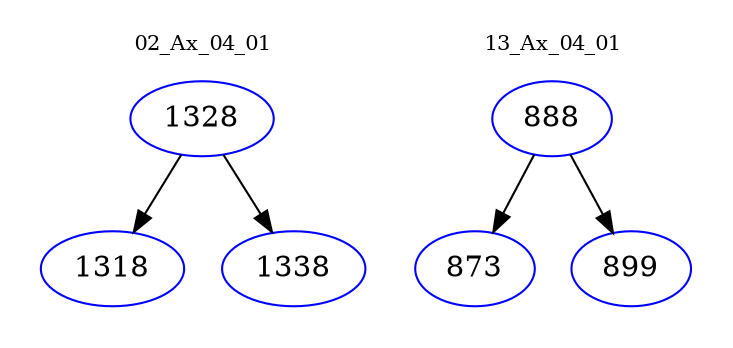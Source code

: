 digraph{
subgraph cluster_0 {
color = white
label = "02_Ax_04_01";
fontsize=10;
T0_1328 [label="1328", color="blue"]
T0_1328 -> T0_1318 [color="black"]
T0_1318 [label="1318", color="blue"]
T0_1328 -> T0_1338 [color="black"]
T0_1338 [label="1338", color="blue"]
}
subgraph cluster_1 {
color = white
label = "13_Ax_04_01";
fontsize=10;
T1_888 [label="888", color="blue"]
T1_888 -> T1_873 [color="black"]
T1_873 [label="873", color="blue"]
T1_888 -> T1_899 [color="black"]
T1_899 [label="899", color="blue"]
}
}
